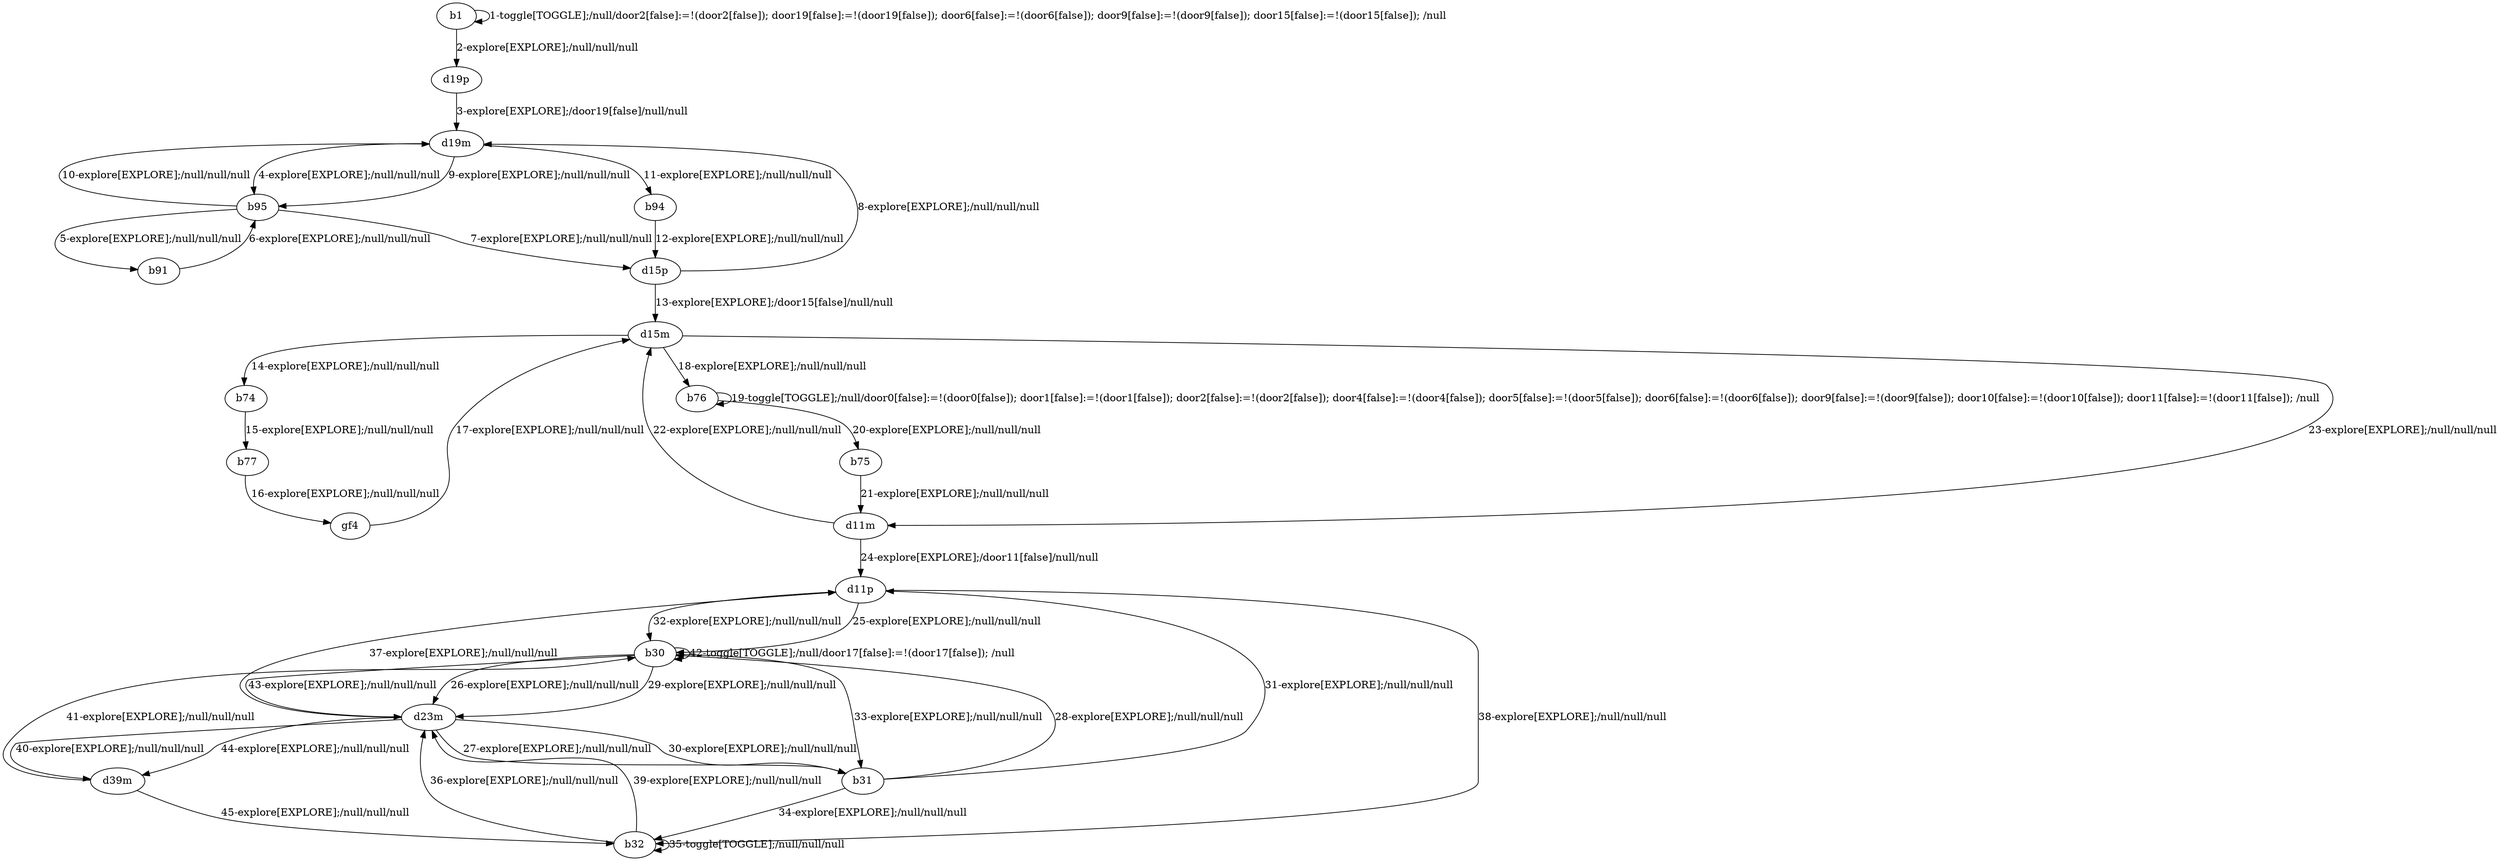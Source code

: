 # Total number of goals covered by this test: 1
# d39m --> b32

digraph g {
"b1" -> "b1" [label = "1-toggle[TOGGLE];/null/door2[false]:=!(door2[false]); door19[false]:=!(door19[false]); door6[false]:=!(door6[false]); door9[false]:=!(door9[false]); door15[false]:=!(door15[false]); /null"];
"b1" -> "d19p" [label = "2-explore[EXPLORE];/null/null/null"];
"d19p" -> "d19m" [label = "3-explore[EXPLORE];/door19[false]/null/null"];
"d19m" -> "b95" [label = "4-explore[EXPLORE];/null/null/null"];
"b95" -> "b91" [label = "5-explore[EXPLORE];/null/null/null"];
"b91" -> "b95" [label = "6-explore[EXPLORE];/null/null/null"];
"b95" -> "d15p" [label = "7-explore[EXPLORE];/null/null/null"];
"d15p" -> "d19m" [label = "8-explore[EXPLORE];/null/null/null"];
"d19m" -> "b95" [label = "9-explore[EXPLORE];/null/null/null"];
"b95" -> "d19m" [label = "10-explore[EXPLORE];/null/null/null"];
"d19m" -> "b94" [label = "11-explore[EXPLORE];/null/null/null"];
"b94" -> "d15p" [label = "12-explore[EXPLORE];/null/null/null"];
"d15p" -> "d15m" [label = "13-explore[EXPLORE];/door15[false]/null/null"];
"d15m" -> "b74" [label = "14-explore[EXPLORE];/null/null/null"];
"b74" -> "b77" [label = "15-explore[EXPLORE];/null/null/null"];
"b77" -> "gf4" [label = "16-explore[EXPLORE];/null/null/null"];
"gf4" -> "d15m" [label = "17-explore[EXPLORE];/null/null/null"];
"d15m" -> "b76" [label = "18-explore[EXPLORE];/null/null/null"];
"b76" -> "b76" [label = "19-toggle[TOGGLE];/null/door0[false]:=!(door0[false]); door1[false]:=!(door1[false]); door2[false]:=!(door2[false]); door4[false]:=!(door4[false]); door5[false]:=!(door5[false]); door6[false]:=!(door6[false]); door9[false]:=!(door9[false]); door10[false]:=!(door10[false]); door11[false]:=!(door11[false]); /null"];
"b76" -> "b75" [label = "20-explore[EXPLORE];/null/null/null"];
"b75" -> "d11m" [label = "21-explore[EXPLORE];/null/null/null"];
"d11m" -> "d15m" [label = "22-explore[EXPLORE];/null/null/null"];
"d15m" -> "d11m" [label = "23-explore[EXPLORE];/null/null/null"];
"d11m" -> "d11p" [label = "24-explore[EXPLORE];/door11[false]/null/null"];
"d11p" -> "b30" [label = "25-explore[EXPLORE];/null/null/null"];
"b30" -> "d23m" [label = "26-explore[EXPLORE];/null/null/null"];
"d23m" -> "b31" [label = "27-explore[EXPLORE];/null/null/null"];
"b31" -> "b30" [label = "28-explore[EXPLORE];/null/null/null"];
"b30" -> "d23m" [label = "29-explore[EXPLORE];/null/null/null"];
"d23m" -> "b31" [label = "30-explore[EXPLORE];/null/null/null"];
"b31" -> "d11p" [label = "31-explore[EXPLORE];/null/null/null"];
"d11p" -> "b30" [label = "32-explore[EXPLORE];/null/null/null"];
"b30" -> "b31" [label = "33-explore[EXPLORE];/null/null/null"];
"b31" -> "b32" [label = "34-explore[EXPLORE];/null/null/null"];
"b32" -> "b32" [label = "35-toggle[TOGGLE];/null/null/null"];
"b32" -> "d23m" [label = "36-explore[EXPLORE];/null/null/null"];
"d23m" -> "d11p" [label = "37-explore[EXPLORE];/null/null/null"];
"d11p" -> "b32" [label = "38-explore[EXPLORE];/null/null/null"];
"b32" -> "d23m" [label = "39-explore[EXPLORE];/null/null/null"];
"d23m" -> "d39m" [label = "40-explore[EXPLORE];/null/null/null"];
"d39m" -> "b30" [label = "41-explore[EXPLORE];/null/null/null"];
"b30" -> "b30" [label = "42-toggle[TOGGLE];/null/door17[false]:=!(door17[false]); /null"];
"b30" -> "d23m" [label = "43-explore[EXPLORE];/null/null/null"];
"d23m" -> "d39m" [label = "44-explore[EXPLORE];/null/null/null"];
"d39m" -> "b32" [label = "45-explore[EXPLORE];/null/null/null"];
}